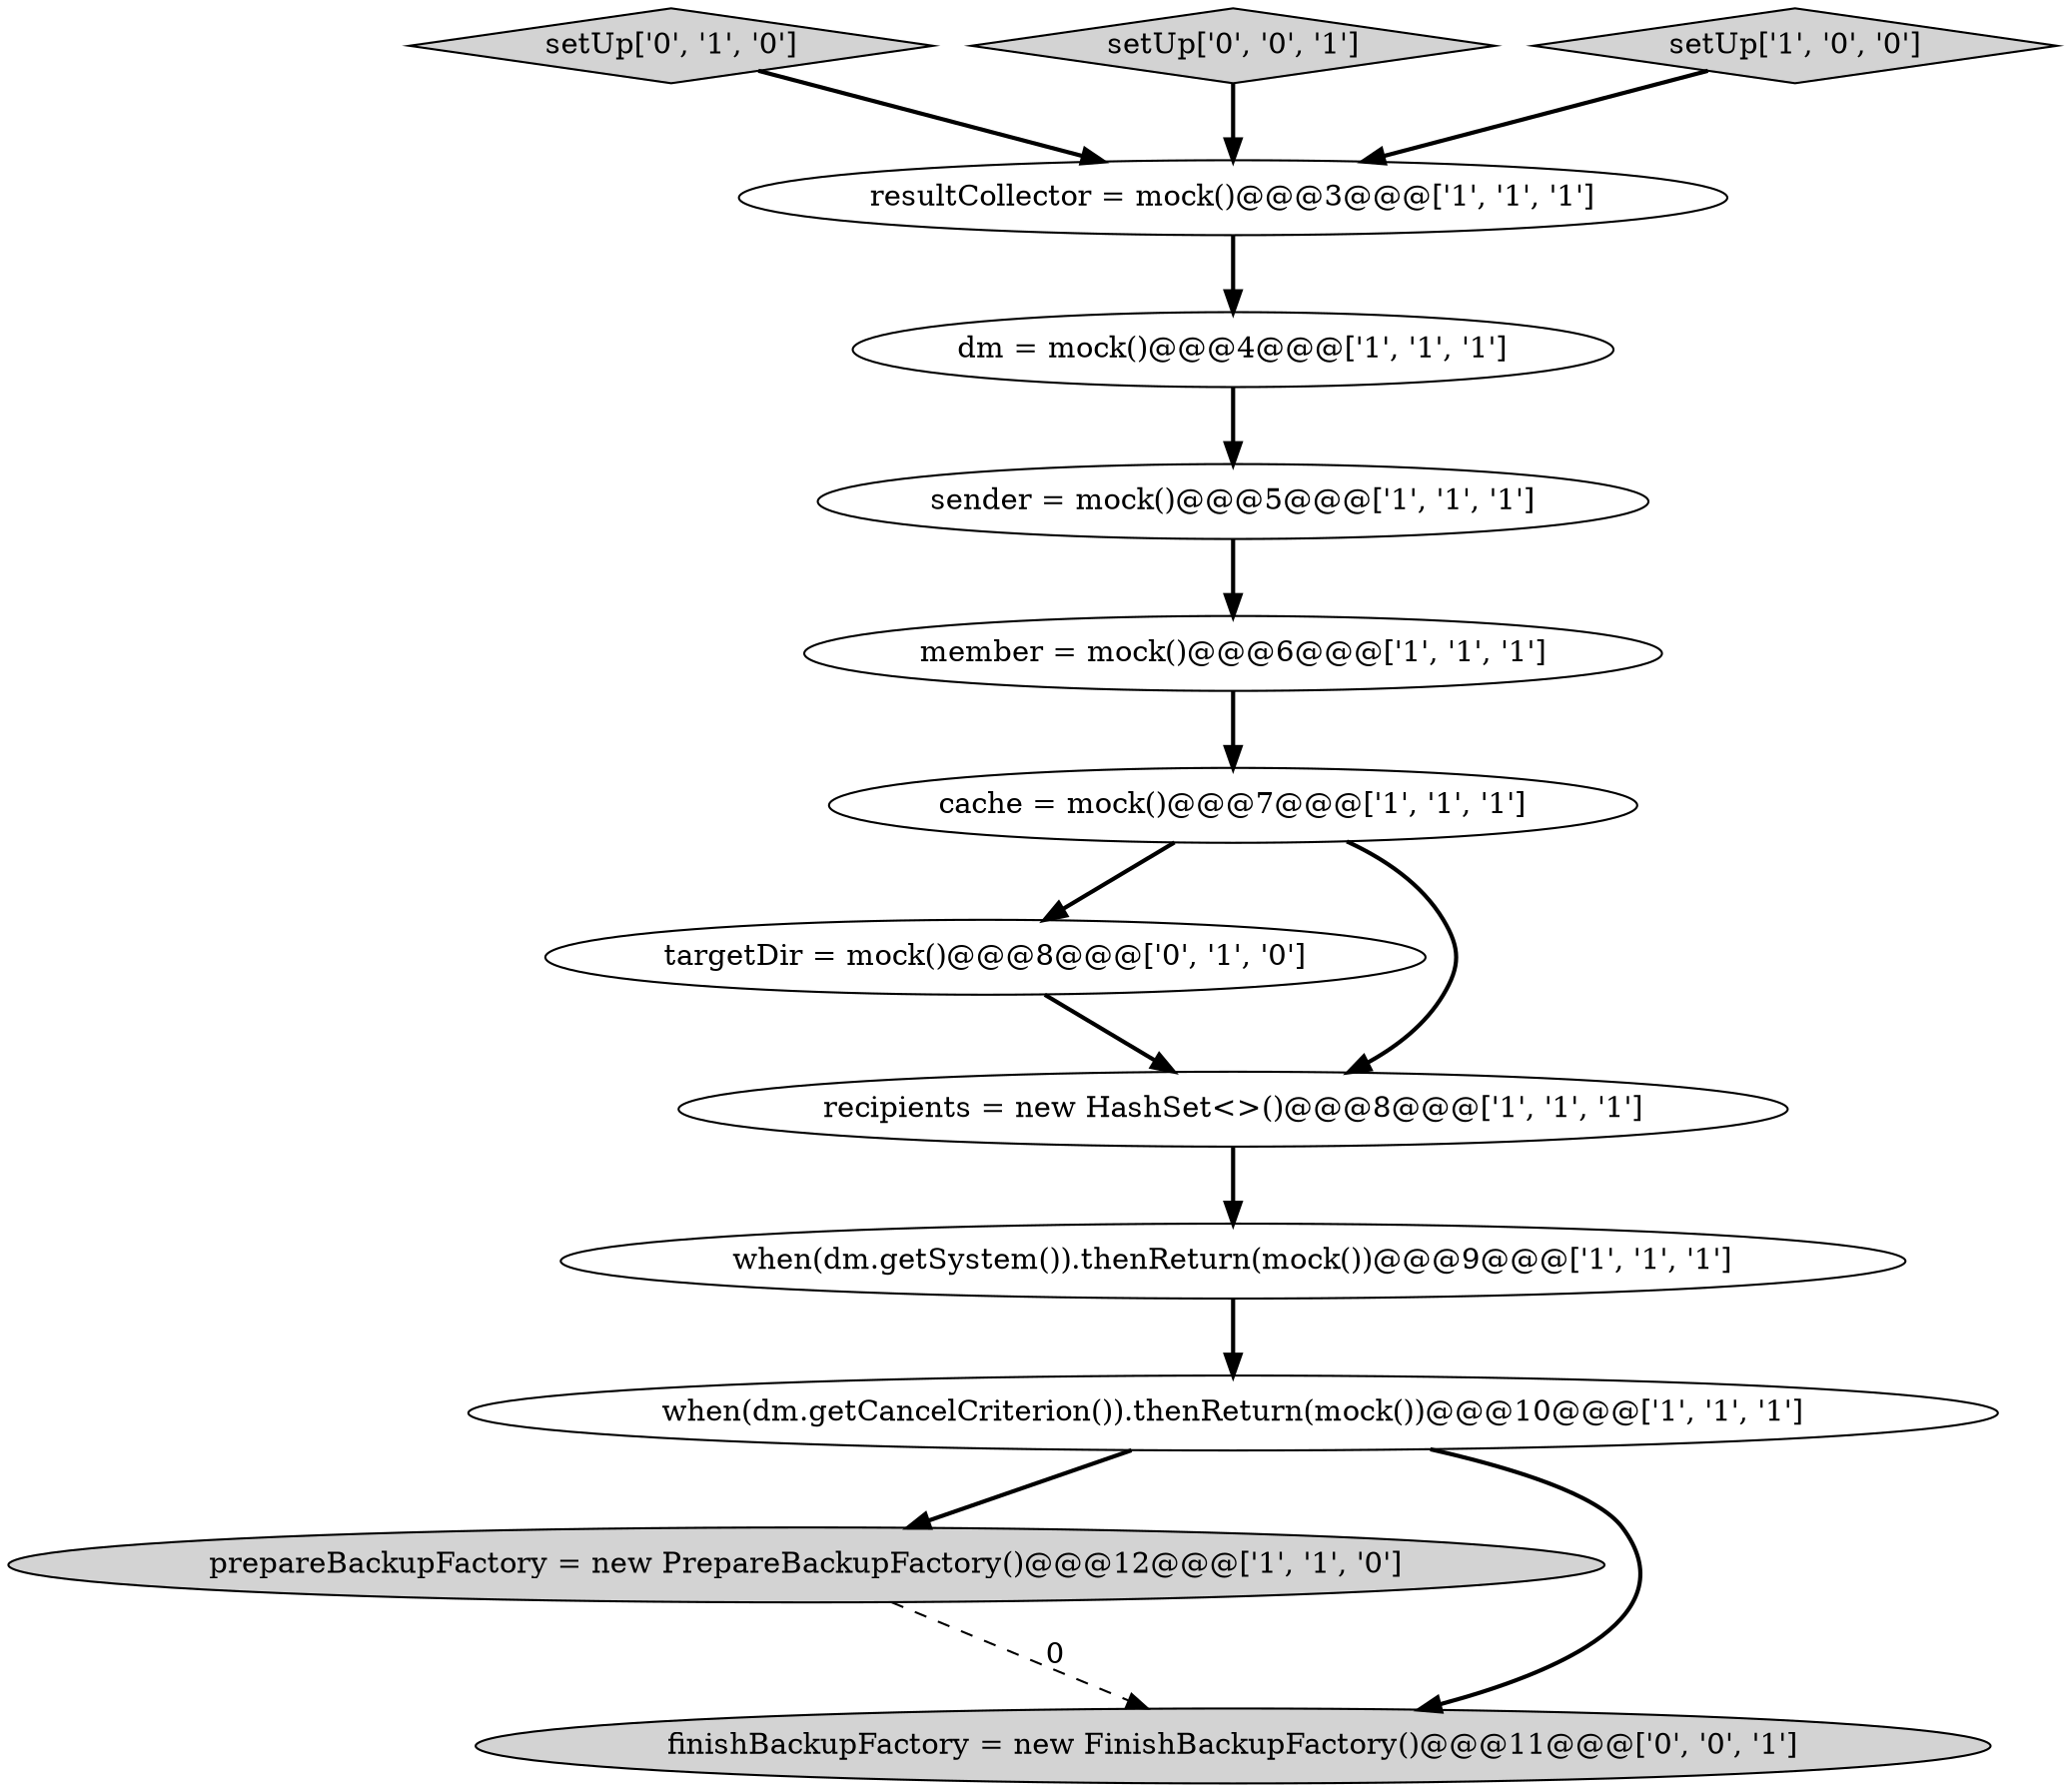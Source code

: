 digraph {
7 [style = filled, label = "prepareBackupFactory = new PrepareBackupFactory()@@@12@@@['1', '1', '0']", fillcolor = lightgray, shape = ellipse image = "AAA0AAABBB1BBB"];
6 [style = filled, label = "dm = mock()@@@4@@@['1', '1', '1']", fillcolor = white, shape = ellipse image = "AAA0AAABBB1BBB"];
4 [style = filled, label = "resultCollector = mock()@@@3@@@['1', '1', '1']", fillcolor = white, shape = ellipse image = "AAA0AAABBB1BBB"];
11 [style = filled, label = "targetDir = mock()@@@8@@@['0', '1', '0']", fillcolor = white, shape = ellipse image = "AAA1AAABBB2BBB"];
10 [style = filled, label = "setUp['0', '1', '0']", fillcolor = lightgray, shape = diamond image = "AAA0AAABBB2BBB"];
12 [style = filled, label = "setUp['0', '0', '1']", fillcolor = lightgray, shape = diamond image = "AAA0AAABBB3BBB"];
13 [style = filled, label = "finishBackupFactory = new FinishBackupFactory()@@@11@@@['0', '0', '1']", fillcolor = lightgray, shape = ellipse image = "AAA0AAABBB3BBB"];
3 [style = filled, label = "sender = mock()@@@5@@@['1', '1', '1']", fillcolor = white, shape = ellipse image = "AAA0AAABBB1BBB"];
2 [style = filled, label = "cache = mock()@@@7@@@['1', '1', '1']", fillcolor = white, shape = ellipse image = "AAA0AAABBB1BBB"];
5 [style = filled, label = "setUp['1', '0', '0']", fillcolor = lightgray, shape = diamond image = "AAA0AAABBB1BBB"];
9 [style = filled, label = "member = mock()@@@6@@@['1', '1', '1']", fillcolor = white, shape = ellipse image = "AAA0AAABBB1BBB"];
8 [style = filled, label = "recipients = new HashSet<>()@@@8@@@['1', '1', '1']", fillcolor = white, shape = ellipse image = "AAA0AAABBB1BBB"];
1 [style = filled, label = "when(dm.getCancelCriterion()).thenReturn(mock())@@@10@@@['1', '1', '1']", fillcolor = white, shape = ellipse image = "AAA0AAABBB1BBB"];
0 [style = filled, label = "when(dm.getSystem()).thenReturn(mock())@@@9@@@['1', '1', '1']", fillcolor = white, shape = ellipse image = "AAA0AAABBB1BBB"];
12->4 [style = bold, label=""];
2->11 [style = bold, label=""];
4->6 [style = bold, label=""];
9->2 [style = bold, label=""];
1->7 [style = bold, label=""];
11->8 [style = bold, label=""];
10->4 [style = bold, label=""];
3->9 [style = bold, label=""];
6->3 [style = bold, label=""];
8->0 [style = bold, label=""];
0->1 [style = bold, label=""];
7->13 [style = dashed, label="0"];
5->4 [style = bold, label=""];
2->8 [style = bold, label=""];
1->13 [style = bold, label=""];
}
